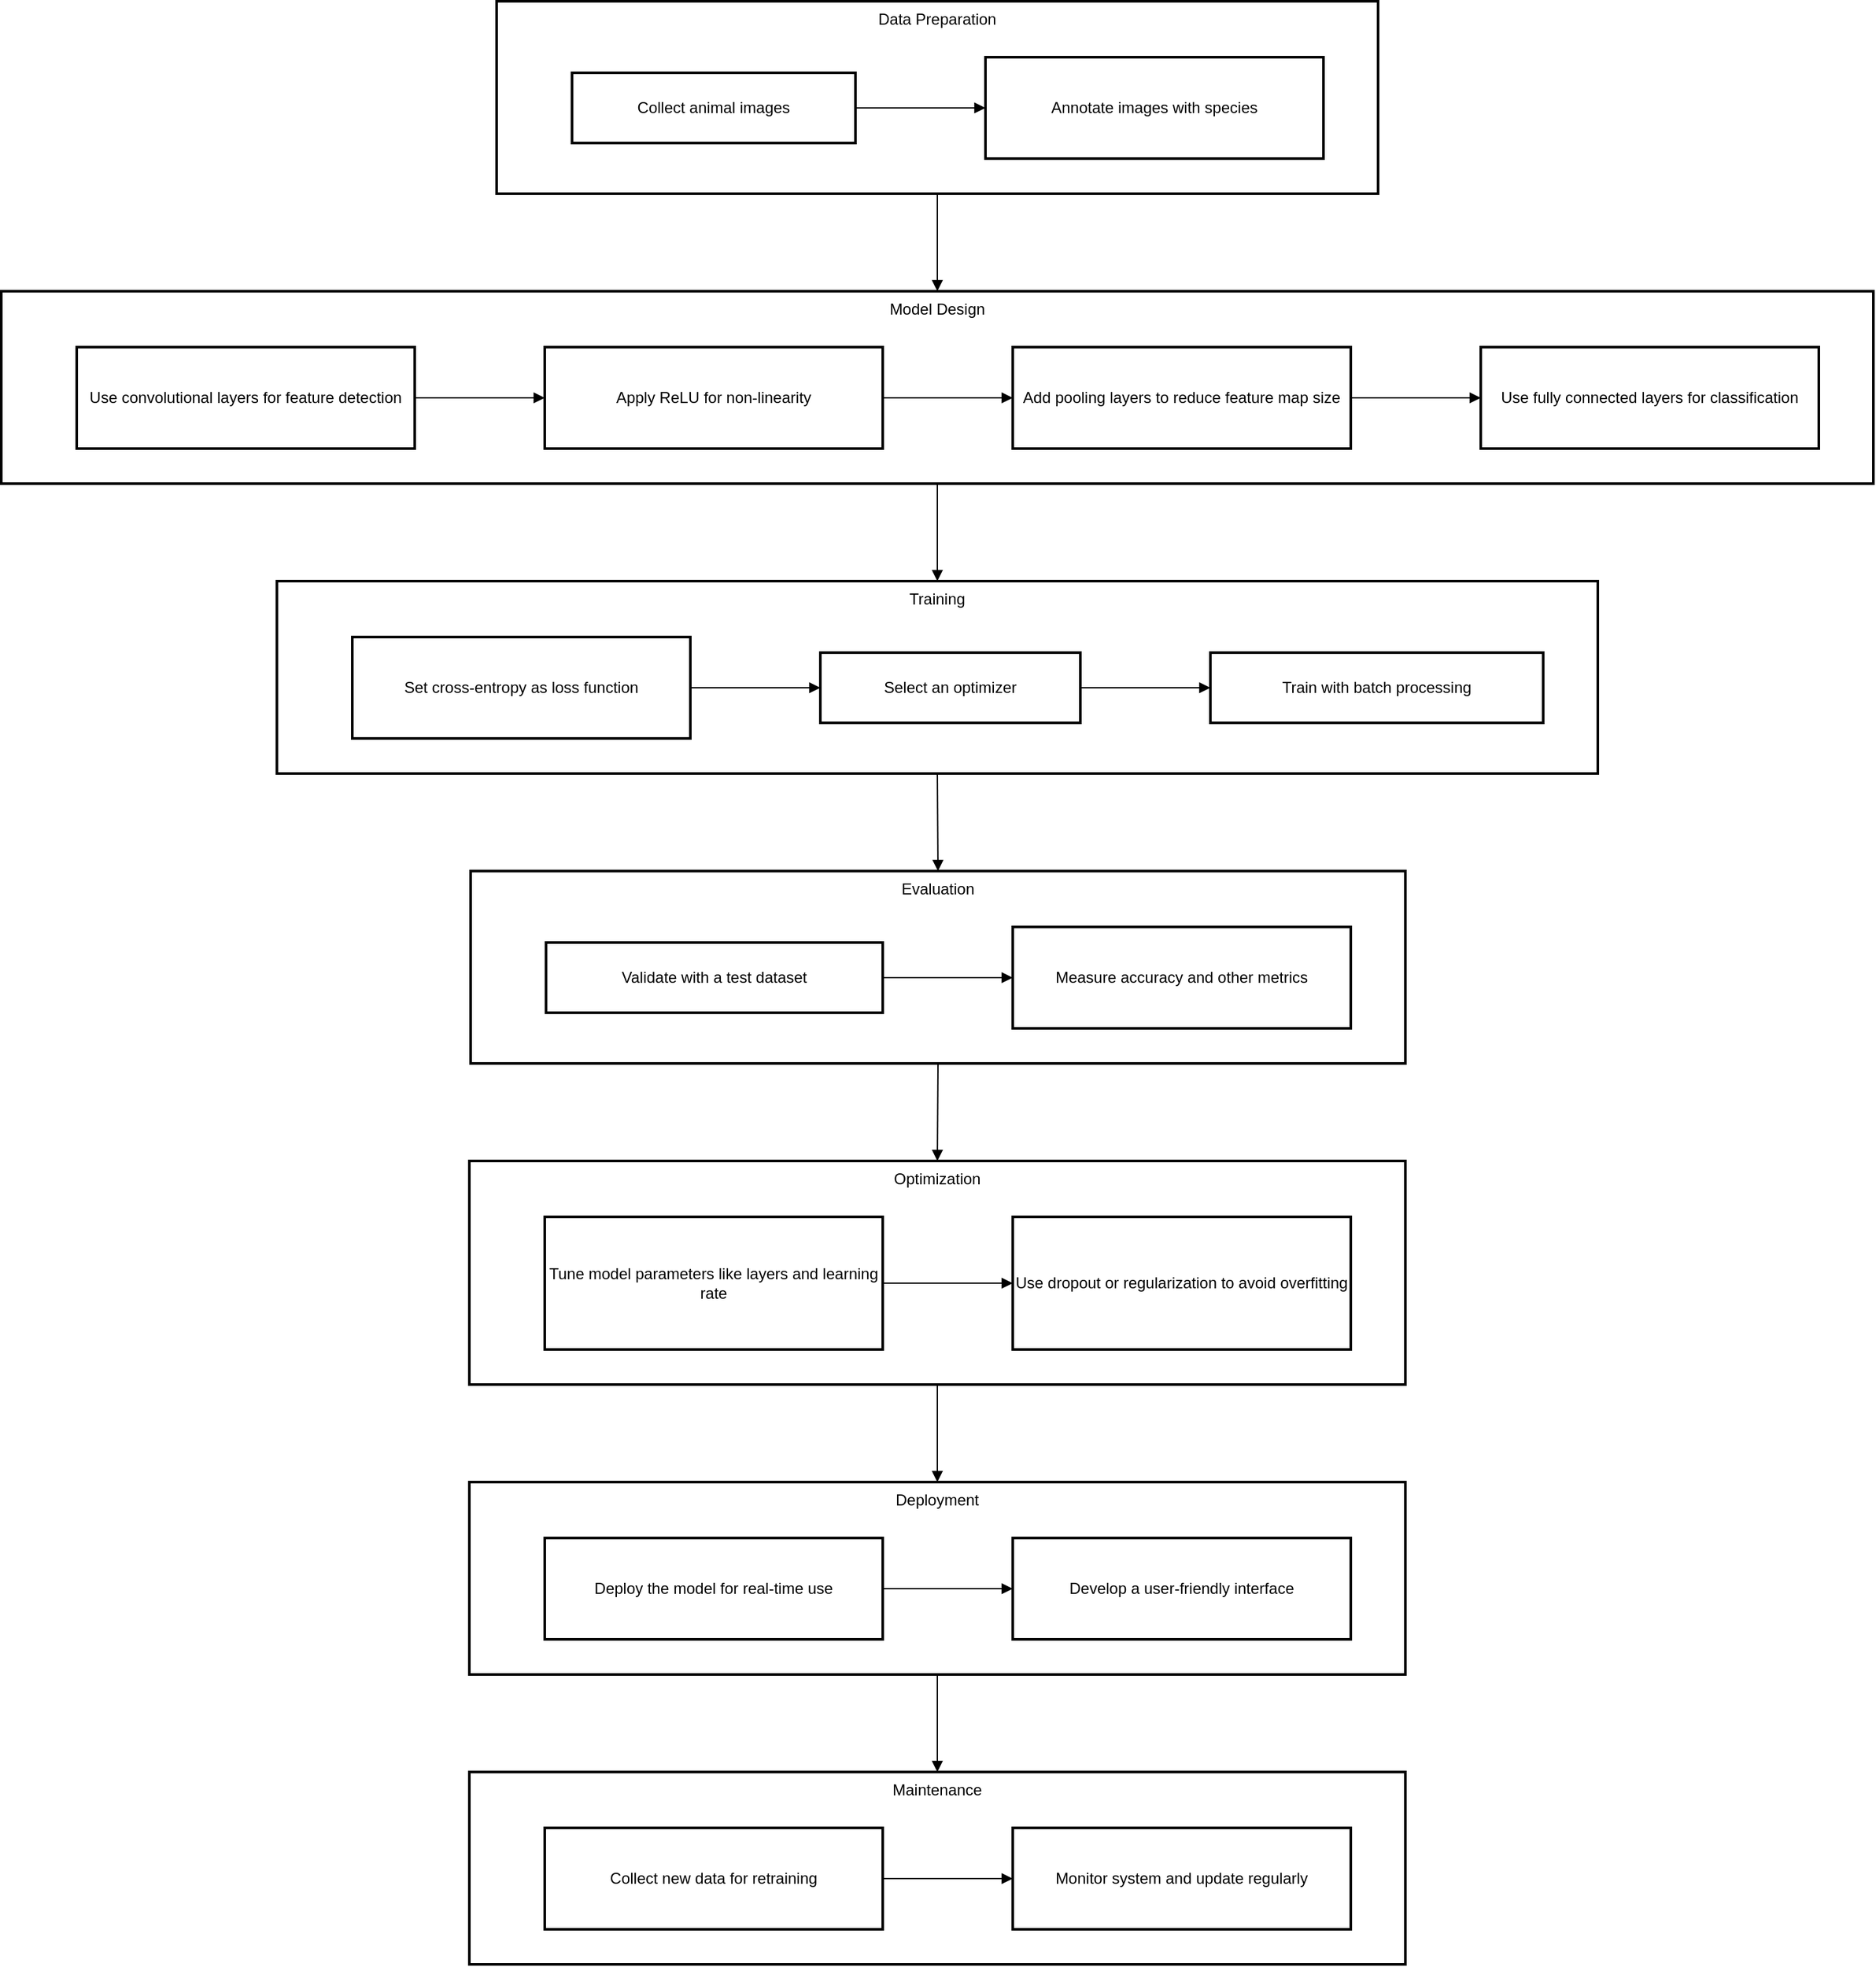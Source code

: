 <mxfile version="26.0.6">
  <diagram name="第 1 页" id="15fCGuWCysgzKxlSXWqq">
    <mxGraphModel dx="1221" dy="-2782" grid="1" gridSize="10" guides="1" tooltips="1" connect="1" arrows="1" fold="1" page="1" pageScale="1" pageWidth="827" pageHeight="1169" math="0" shadow="0">
      <root>
        <mxCell id="0" />
        <mxCell id="1" parent="0" />
        <mxCell id="3vkbGSULNWjcCabWlhas-83" value="Maintenance" style="whiteSpace=wrap;strokeWidth=2;verticalAlign=top;" vertex="1" parent="1">
          <mxGeometry x="753" y="5008" width="720" height="148" as="geometry" />
        </mxCell>
        <mxCell id="3vkbGSULNWjcCabWlhas-84" value="Collect new data for retraining" style="whiteSpace=wrap;strokeWidth=2;" vertex="1" parent="3vkbGSULNWjcCabWlhas-83">
          <mxGeometry x="58" y="43" width="260" height="78" as="geometry" />
        </mxCell>
        <mxCell id="3vkbGSULNWjcCabWlhas-85" value="Monitor system and update regularly" style="whiteSpace=wrap;strokeWidth=2;" vertex="1" parent="3vkbGSULNWjcCabWlhas-83">
          <mxGeometry x="418" y="43" width="260" height="78" as="geometry" />
        </mxCell>
        <mxCell id="3vkbGSULNWjcCabWlhas-86" value="" style="curved=1;startArrow=none;endArrow=block;exitX=1;exitY=0.5;entryX=0;entryY=0.5;rounded=0;" edge="1" parent="3vkbGSULNWjcCabWlhas-83" source="3vkbGSULNWjcCabWlhas-84" target="3vkbGSULNWjcCabWlhas-85">
          <mxGeometry relative="1" as="geometry">
            <Array as="points" />
          </mxGeometry>
        </mxCell>
        <mxCell id="3vkbGSULNWjcCabWlhas-87" value="Data Preparation" style="whiteSpace=wrap;strokeWidth=2;verticalAlign=top;" vertex="1" parent="1">
          <mxGeometry x="774" y="3646" width="678" height="148" as="geometry" />
        </mxCell>
        <mxCell id="3vkbGSULNWjcCabWlhas-88" value="Collect animal images" style="whiteSpace=wrap;strokeWidth=2;" vertex="1" parent="3vkbGSULNWjcCabWlhas-87">
          <mxGeometry x="58" y="55" width="218" height="54" as="geometry" />
        </mxCell>
        <mxCell id="3vkbGSULNWjcCabWlhas-89" value="Annotate images with species" style="whiteSpace=wrap;strokeWidth=2;" vertex="1" parent="3vkbGSULNWjcCabWlhas-87">
          <mxGeometry x="376" y="43" width="260" height="78" as="geometry" />
        </mxCell>
        <mxCell id="3vkbGSULNWjcCabWlhas-90" value="" style="curved=1;startArrow=none;endArrow=block;exitX=1;exitY=0.5;entryX=0;entryY=0.5;rounded=0;" edge="1" parent="3vkbGSULNWjcCabWlhas-87" source="3vkbGSULNWjcCabWlhas-88" target="3vkbGSULNWjcCabWlhas-89">
          <mxGeometry relative="1" as="geometry">
            <Array as="points" />
          </mxGeometry>
        </mxCell>
        <mxCell id="3vkbGSULNWjcCabWlhas-91" value="Model Design" style="whiteSpace=wrap;strokeWidth=2;verticalAlign=top;" vertex="1" parent="1">
          <mxGeometry x="393" y="3869" width="1440" height="148" as="geometry" />
        </mxCell>
        <mxCell id="3vkbGSULNWjcCabWlhas-92" value="Use convolutional layers for feature detection" style="whiteSpace=wrap;strokeWidth=2;" vertex="1" parent="3vkbGSULNWjcCabWlhas-91">
          <mxGeometry x="58" y="43" width="260" height="78" as="geometry" />
        </mxCell>
        <mxCell id="3vkbGSULNWjcCabWlhas-93" value="Apply ReLU for non-linearity" style="whiteSpace=wrap;strokeWidth=2;" vertex="1" parent="3vkbGSULNWjcCabWlhas-91">
          <mxGeometry x="418" y="43" width="260" height="78" as="geometry" />
        </mxCell>
        <mxCell id="3vkbGSULNWjcCabWlhas-94" value="Add pooling layers to reduce feature map size" style="whiteSpace=wrap;strokeWidth=2;" vertex="1" parent="3vkbGSULNWjcCabWlhas-91">
          <mxGeometry x="778" y="43" width="260" height="78" as="geometry" />
        </mxCell>
        <mxCell id="3vkbGSULNWjcCabWlhas-95" value="Use fully connected layers for classification" style="whiteSpace=wrap;strokeWidth=2;" vertex="1" parent="3vkbGSULNWjcCabWlhas-91">
          <mxGeometry x="1138" y="43" width="260" height="78" as="geometry" />
        </mxCell>
        <mxCell id="3vkbGSULNWjcCabWlhas-96" value="" style="curved=1;startArrow=none;endArrow=block;exitX=1;exitY=0.5;entryX=0;entryY=0.5;rounded=0;" edge="1" parent="3vkbGSULNWjcCabWlhas-91" source="3vkbGSULNWjcCabWlhas-92" target="3vkbGSULNWjcCabWlhas-93">
          <mxGeometry relative="1" as="geometry">
            <Array as="points" />
          </mxGeometry>
        </mxCell>
        <mxCell id="3vkbGSULNWjcCabWlhas-97" value="" style="curved=1;startArrow=none;endArrow=block;exitX=1;exitY=0.5;entryX=0;entryY=0.5;rounded=0;" edge="1" parent="3vkbGSULNWjcCabWlhas-91" source="3vkbGSULNWjcCabWlhas-93" target="3vkbGSULNWjcCabWlhas-94">
          <mxGeometry relative="1" as="geometry">
            <Array as="points" />
          </mxGeometry>
        </mxCell>
        <mxCell id="3vkbGSULNWjcCabWlhas-98" value="" style="curved=1;startArrow=none;endArrow=block;exitX=1;exitY=0.5;entryX=0;entryY=0.5;rounded=0;" edge="1" parent="3vkbGSULNWjcCabWlhas-91" source="3vkbGSULNWjcCabWlhas-94" target="3vkbGSULNWjcCabWlhas-95">
          <mxGeometry relative="1" as="geometry">
            <Array as="points" />
          </mxGeometry>
        </mxCell>
        <mxCell id="3vkbGSULNWjcCabWlhas-99" value="Training" style="whiteSpace=wrap;strokeWidth=2;verticalAlign=top;" vertex="1" parent="1">
          <mxGeometry x="605" y="4092" width="1016" height="148" as="geometry" />
        </mxCell>
        <mxCell id="3vkbGSULNWjcCabWlhas-100" value="Set cross-entropy as loss function" style="whiteSpace=wrap;strokeWidth=2;" vertex="1" parent="3vkbGSULNWjcCabWlhas-99">
          <mxGeometry x="58" y="43" width="260" height="78" as="geometry" />
        </mxCell>
        <mxCell id="3vkbGSULNWjcCabWlhas-101" value="Select an optimizer" style="whiteSpace=wrap;strokeWidth=2;" vertex="1" parent="3vkbGSULNWjcCabWlhas-99">
          <mxGeometry x="418" y="55" width="200" height="54" as="geometry" />
        </mxCell>
        <mxCell id="3vkbGSULNWjcCabWlhas-102" value="Train with batch processing" style="whiteSpace=wrap;strokeWidth=2;" vertex="1" parent="3vkbGSULNWjcCabWlhas-99">
          <mxGeometry x="718" y="55" width="256" height="54" as="geometry" />
        </mxCell>
        <mxCell id="3vkbGSULNWjcCabWlhas-103" value="" style="curved=1;startArrow=none;endArrow=block;exitX=1;exitY=0.5;entryX=0;entryY=0.5;rounded=0;" edge="1" parent="3vkbGSULNWjcCabWlhas-99" source="3vkbGSULNWjcCabWlhas-100" target="3vkbGSULNWjcCabWlhas-101">
          <mxGeometry relative="1" as="geometry">
            <Array as="points" />
          </mxGeometry>
        </mxCell>
        <mxCell id="3vkbGSULNWjcCabWlhas-104" value="" style="curved=1;startArrow=none;endArrow=block;exitX=1;exitY=0.5;entryX=0;entryY=0.5;rounded=0;" edge="1" parent="3vkbGSULNWjcCabWlhas-99" source="3vkbGSULNWjcCabWlhas-101" target="3vkbGSULNWjcCabWlhas-102">
          <mxGeometry relative="1" as="geometry">
            <Array as="points" />
          </mxGeometry>
        </mxCell>
        <mxCell id="3vkbGSULNWjcCabWlhas-105" value="Evaluation" style="whiteSpace=wrap;strokeWidth=2;verticalAlign=top;" vertex="1" parent="1">
          <mxGeometry x="754" y="4315" width="719" height="148" as="geometry" />
        </mxCell>
        <mxCell id="3vkbGSULNWjcCabWlhas-106" value="Validate with a test dataset" style="whiteSpace=wrap;strokeWidth=2;" vertex="1" parent="3vkbGSULNWjcCabWlhas-105">
          <mxGeometry x="58" y="55" width="259" height="54" as="geometry" />
        </mxCell>
        <mxCell id="3vkbGSULNWjcCabWlhas-107" value="Measure accuracy and other metrics" style="whiteSpace=wrap;strokeWidth=2;" vertex="1" parent="3vkbGSULNWjcCabWlhas-105">
          <mxGeometry x="417" y="43" width="260" height="78" as="geometry" />
        </mxCell>
        <mxCell id="3vkbGSULNWjcCabWlhas-108" value="" style="curved=1;startArrow=none;endArrow=block;exitX=1;exitY=0.5;entryX=0;entryY=0.5;rounded=0;" edge="1" parent="3vkbGSULNWjcCabWlhas-105" source="3vkbGSULNWjcCabWlhas-106" target="3vkbGSULNWjcCabWlhas-107">
          <mxGeometry relative="1" as="geometry">
            <Array as="points" />
          </mxGeometry>
        </mxCell>
        <mxCell id="3vkbGSULNWjcCabWlhas-109" value="Optimization" style="whiteSpace=wrap;strokeWidth=2;verticalAlign=top;" vertex="1" parent="1">
          <mxGeometry x="753" y="4538" width="720" height="172" as="geometry" />
        </mxCell>
        <mxCell id="3vkbGSULNWjcCabWlhas-110" value="Tune model parameters like layers and learning rate" style="whiteSpace=wrap;strokeWidth=2;" vertex="1" parent="3vkbGSULNWjcCabWlhas-109">
          <mxGeometry x="58" y="43" width="260" height="102" as="geometry" />
        </mxCell>
        <mxCell id="3vkbGSULNWjcCabWlhas-111" value="Use dropout or regularization to avoid overfitting" style="whiteSpace=wrap;strokeWidth=2;" vertex="1" parent="3vkbGSULNWjcCabWlhas-109">
          <mxGeometry x="418" y="43" width="260" height="102" as="geometry" />
        </mxCell>
        <mxCell id="3vkbGSULNWjcCabWlhas-112" value="" style="curved=1;startArrow=none;endArrow=block;exitX=1;exitY=0.5;entryX=0;entryY=0.5;rounded=0;" edge="1" parent="3vkbGSULNWjcCabWlhas-109" source="3vkbGSULNWjcCabWlhas-110" target="3vkbGSULNWjcCabWlhas-111">
          <mxGeometry relative="1" as="geometry">
            <Array as="points" />
          </mxGeometry>
        </mxCell>
        <mxCell id="3vkbGSULNWjcCabWlhas-113" value="Deployment" style="whiteSpace=wrap;strokeWidth=2;verticalAlign=top;" vertex="1" parent="1">
          <mxGeometry x="753" y="4785" width="720" height="148" as="geometry" />
        </mxCell>
        <mxCell id="3vkbGSULNWjcCabWlhas-114" value="Deploy the model for real-time use" style="whiteSpace=wrap;strokeWidth=2;" vertex="1" parent="3vkbGSULNWjcCabWlhas-113">
          <mxGeometry x="58" y="43" width="260" height="78" as="geometry" />
        </mxCell>
        <mxCell id="3vkbGSULNWjcCabWlhas-115" value="Develop a user-friendly interface" style="whiteSpace=wrap;strokeWidth=2;" vertex="1" parent="3vkbGSULNWjcCabWlhas-113">
          <mxGeometry x="418" y="43" width="260" height="78" as="geometry" />
        </mxCell>
        <mxCell id="3vkbGSULNWjcCabWlhas-116" value="" style="curved=1;startArrow=none;endArrow=block;exitX=1;exitY=0.5;entryX=0;entryY=0.5;rounded=0;" edge="1" parent="3vkbGSULNWjcCabWlhas-113" source="3vkbGSULNWjcCabWlhas-114" target="3vkbGSULNWjcCabWlhas-115">
          <mxGeometry relative="1" as="geometry">
            <Array as="points" />
          </mxGeometry>
        </mxCell>
        <mxCell id="3vkbGSULNWjcCabWlhas-117" value="" style="curved=1;startArrow=none;endArrow=block;exitX=0.5;exitY=1;entryX=0.5;entryY=0;rounded=0;" edge="1" parent="1" source="3vkbGSULNWjcCabWlhas-87" target="3vkbGSULNWjcCabWlhas-91">
          <mxGeometry relative="1" as="geometry">
            <Array as="points" />
          </mxGeometry>
        </mxCell>
        <mxCell id="3vkbGSULNWjcCabWlhas-118" value="" style="curved=1;startArrow=none;endArrow=block;exitX=0.5;exitY=1;entryX=0.5;entryY=0;rounded=0;" edge="1" parent="1" source="3vkbGSULNWjcCabWlhas-91" target="3vkbGSULNWjcCabWlhas-99">
          <mxGeometry relative="1" as="geometry">
            <Array as="points" />
          </mxGeometry>
        </mxCell>
        <mxCell id="3vkbGSULNWjcCabWlhas-119" value="" style="curved=1;startArrow=none;endArrow=block;exitX=0.5;exitY=1;entryX=0.5;entryY=0;rounded=0;" edge="1" parent="1" source="3vkbGSULNWjcCabWlhas-99" target="3vkbGSULNWjcCabWlhas-105">
          <mxGeometry relative="1" as="geometry">
            <Array as="points" />
          </mxGeometry>
        </mxCell>
        <mxCell id="3vkbGSULNWjcCabWlhas-120" value="" style="curved=1;startArrow=none;endArrow=block;exitX=0.5;exitY=1;entryX=0.5;entryY=0;rounded=0;" edge="1" parent="1" source="3vkbGSULNWjcCabWlhas-105" target="3vkbGSULNWjcCabWlhas-109">
          <mxGeometry relative="1" as="geometry">
            <Array as="points" />
          </mxGeometry>
        </mxCell>
        <mxCell id="3vkbGSULNWjcCabWlhas-121" value="" style="curved=1;startArrow=none;endArrow=block;exitX=0.5;exitY=1;entryX=0.5;entryY=0;rounded=0;" edge="1" parent="1" source="3vkbGSULNWjcCabWlhas-109" target="3vkbGSULNWjcCabWlhas-113">
          <mxGeometry relative="1" as="geometry">
            <Array as="points" />
          </mxGeometry>
        </mxCell>
        <mxCell id="3vkbGSULNWjcCabWlhas-122" value="" style="curved=1;startArrow=none;endArrow=block;exitX=0.5;exitY=1;entryX=0.5;entryY=0;rounded=0;" edge="1" parent="1" source="3vkbGSULNWjcCabWlhas-113" target="3vkbGSULNWjcCabWlhas-83">
          <mxGeometry relative="1" as="geometry">
            <Array as="points" />
          </mxGeometry>
        </mxCell>
      </root>
    </mxGraphModel>
  </diagram>
</mxfile>
